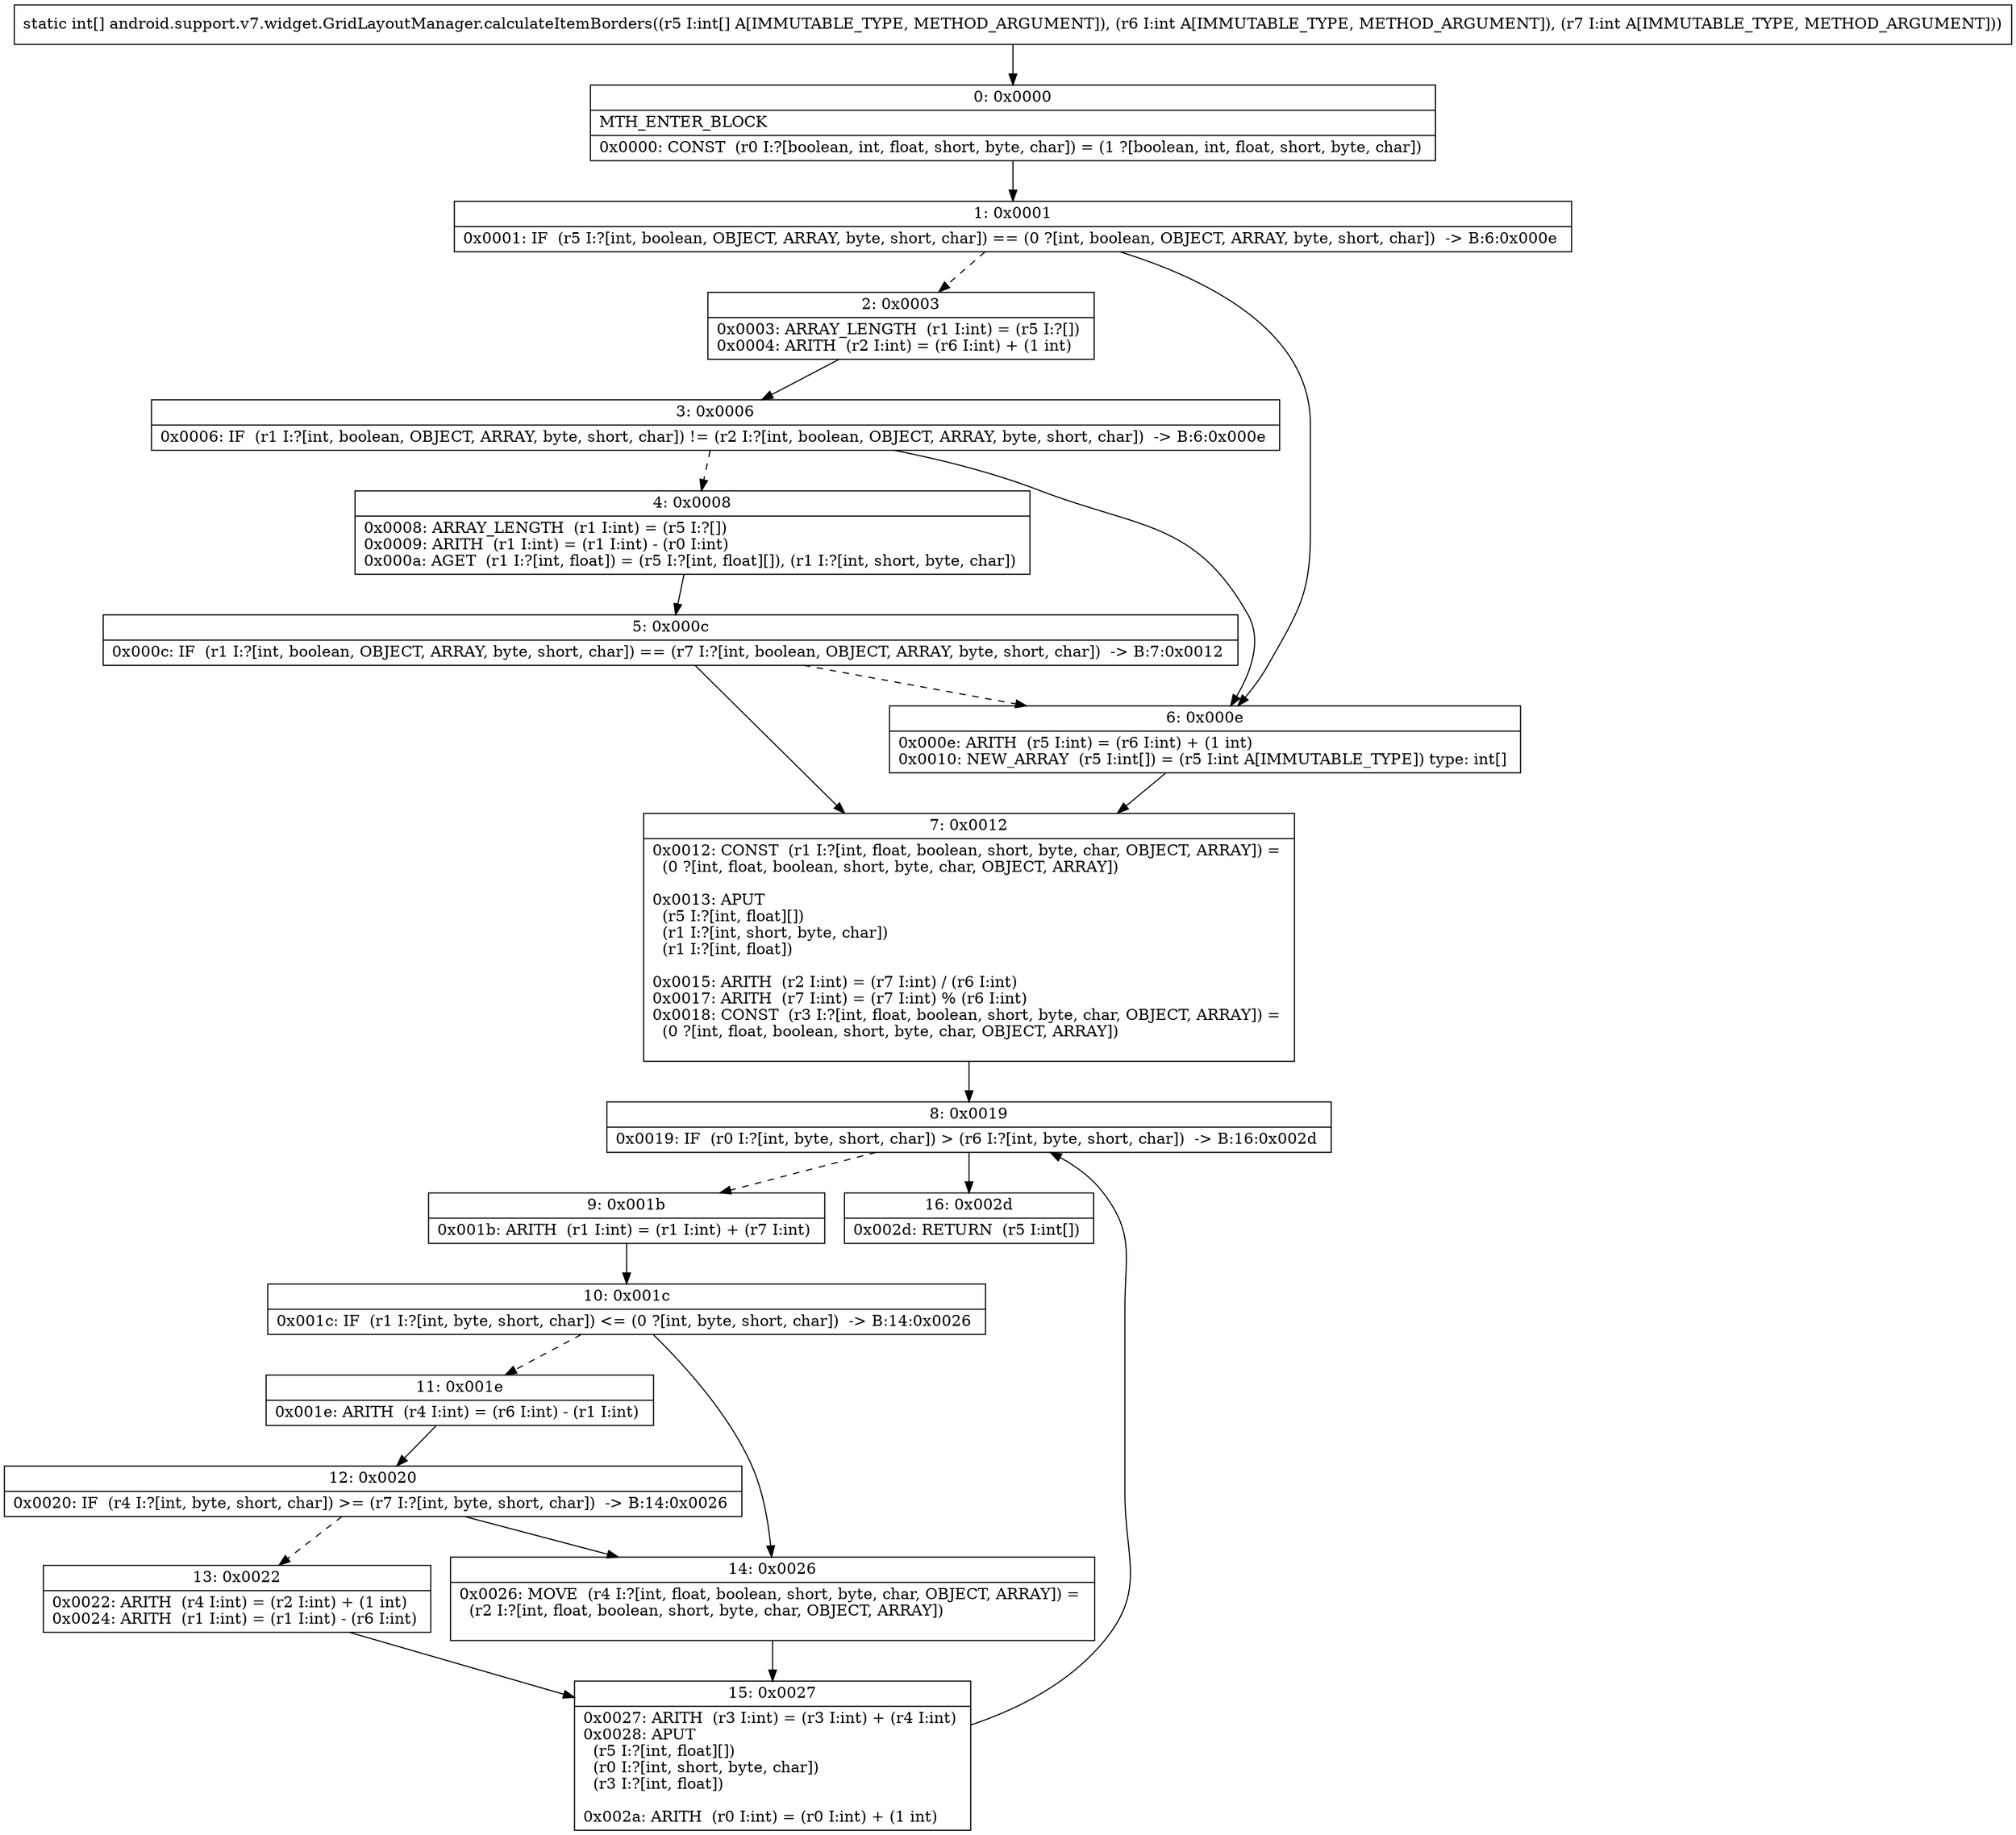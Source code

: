 digraph "CFG forandroid.support.v7.widget.GridLayoutManager.calculateItemBorders([III)[I" {
Node_0 [shape=record,label="{0\:\ 0x0000|MTH_ENTER_BLOCK\l|0x0000: CONST  (r0 I:?[boolean, int, float, short, byte, char]) = (1 ?[boolean, int, float, short, byte, char]) \l}"];
Node_1 [shape=record,label="{1\:\ 0x0001|0x0001: IF  (r5 I:?[int, boolean, OBJECT, ARRAY, byte, short, char]) == (0 ?[int, boolean, OBJECT, ARRAY, byte, short, char])  \-\> B:6:0x000e \l}"];
Node_2 [shape=record,label="{2\:\ 0x0003|0x0003: ARRAY_LENGTH  (r1 I:int) = (r5 I:?[]) \l0x0004: ARITH  (r2 I:int) = (r6 I:int) + (1 int) \l}"];
Node_3 [shape=record,label="{3\:\ 0x0006|0x0006: IF  (r1 I:?[int, boolean, OBJECT, ARRAY, byte, short, char]) != (r2 I:?[int, boolean, OBJECT, ARRAY, byte, short, char])  \-\> B:6:0x000e \l}"];
Node_4 [shape=record,label="{4\:\ 0x0008|0x0008: ARRAY_LENGTH  (r1 I:int) = (r5 I:?[]) \l0x0009: ARITH  (r1 I:int) = (r1 I:int) \- (r0 I:int) \l0x000a: AGET  (r1 I:?[int, float]) = (r5 I:?[int, float][]), (r1 I:?[int, short, byte, char]) \l}"];
Node_5 [shape=record,label="{5\:\ 0x000c|0x000c: IF  (r1 I:?[int, boolean, OBJECT, ARRAY, byte, short, char]) == (r7 I:?[int, boolean, OBJECT, ARRAY, byte, short, char])  \-\> B:7:0x0012 \l}"];
Node_6 [shape=record,label="{6\:\ 0x000e|0x000e: ARITH  (r5 I:int) = (r6 I:int) + (1 int) \l0x0010: NEW_ARRAY  (r5 I:int[]) = (r5 I:int A[IMMUTABLE_TYPE]) type: int[] \l}"];
Node_7 [shape=record,label="{7\:\ 0x0012|0x0012: CONST  (r1 I:?[int, float, boolean, short, byte, char, OBJECT, ARRAY]) = \l  (0 ?[int, float, boolean, short, byte, char, OBJECT, ARRAY])\l \l0x0013: APUT  \l  (r5 I:?[int, float][])\l  (r1 I:?[int, short, byte, char])\l  (r1 I:?[int, float])\l \l0x0015: ARITH  (r2 I:int) = (r7 I:int) \/ (r6 I:int) \l0x0017: ARITH  (r7 I:int) = (r7 I:int) % (r6 I:int) \l0x0018: CONST  (r3 I:?[int, float, boolean, short, byte, char, OBJECT, ARRAY]) = \l  (0 ?[int, float, boolean, short, byte, char, OBJECT, ARRAY])\l \l}"];
Node_8 [shape=record,label="{8\:\ 0x0019|0x0019: IF  (r0 I:?[int, byte, short, char]) \> (r6 I:?[int, byte, short, char])  \-\> B:16:0x002d \l}"];
Node_9 [shape=record,label="{9\:\ 0x001b|0x001b: ARITH  (r1 I:int) = (r1 I:int) + (r7 I:int) \l}"];
Node_10 [shape=record,label="{10\:\ 0x001c|0x001c: IF  (r1 I:?[int, byte, short, char]) \<= (0 ?[int, byte, short, char])  \-\> B:14:0x0026 \l}"];
Node_11 [shape=record,label="{11\:\ 0x001e|0x001e: ARITH  (r4 I:int) = (r6 I:int) \- (r1 I:int) \l}"];
Node_12 [shape=record,label="{12\:\ 0x0020|0x0020: IF  (r4 I:?[int, byte, short, char]) \>= (r7 I:?[int, byte, short, char])  \-\> B:14:0x0026 \l}"];
Node_13 [shape=record,label="{13\:\ 0x0022|0x0022: ARITH  (r4 I:int) = (r2 I:int) + (1 int) \l0x0024: ARITH  (r1 I:int) = (r1 I:int) \- (r6 I:int) \l}"];
Node_14 [shape=record,label="{14\:\ 0x0026|0x0026: MOVE  (r4 I:?[int, float, boolean, short, byte, char, OBJECT, ARRAY]) = \l  (r2 I:?[int, float, boolean, short, byte, char, OBJECT, ARRAY])\l \l}"];
Node_15 [shape=record,label="{15\:\ 0x0027|0x0027: ARITH  (r3 I:int) = (r3 I:int) + (r4 I:int) \l0x0028: APUT  \l  (r5 I:?[int, float][])\l  (r0 I:?[int, short, byte, char])\l  (r3 I:?[int, float])\l \l0x002a: ARITH  (r0 I:int) = (r0 I:int) + (1 int) \l}"];
Node_16 [shape=record,label="{16\:\ 0x002d|0x002d: RETURN  (r5 I:int[]) \l}"];
MethodNode[shape=record,label="{static int[] android.support.v7.widget.GridLayoutManager.calculateItemBorders((r5 I:int[] A[IMMUTABLE_TYPE, METHOD_ARGUMENT]), (r6 I:int A[IMMUTABLE_TYPE, METHOD_ARGUMENT]), (r7 I:int A[IMMUTABLE_TYPE, METHOD_ARGUMENT])) }"];
MethodNode -> Node_0;
Node_0 -> Node_1;
Node_1 -> Node_2[style=dashed];
Node_1 -> Node_6;
Node_2 -> Node_3;
Node_3 -> Node_4[style=dashed];
Node_3 -> Node_6;
Node_4 -> Node_5;
Node_5 -> Node_6[style=dashed];
Node_5 -> Node_7;
Node_6 -> Node_7;
Node_7 -> Node_8;
Node_8 -> Node_9[style=dashed];
Node_8 -> Node_16;
Node_9 -> Node_10;
Node_10 -> Node_11[style=dashed];
Node_10 -> Node_14;
Node_11 -> Node_12;
Node_12 -> Node_13[style=dashed];
Node_12 -> Node_14;
Node_13 -> Node_15;
Node_14 -> Node_15;
Node_15 -> Node_8;
}

